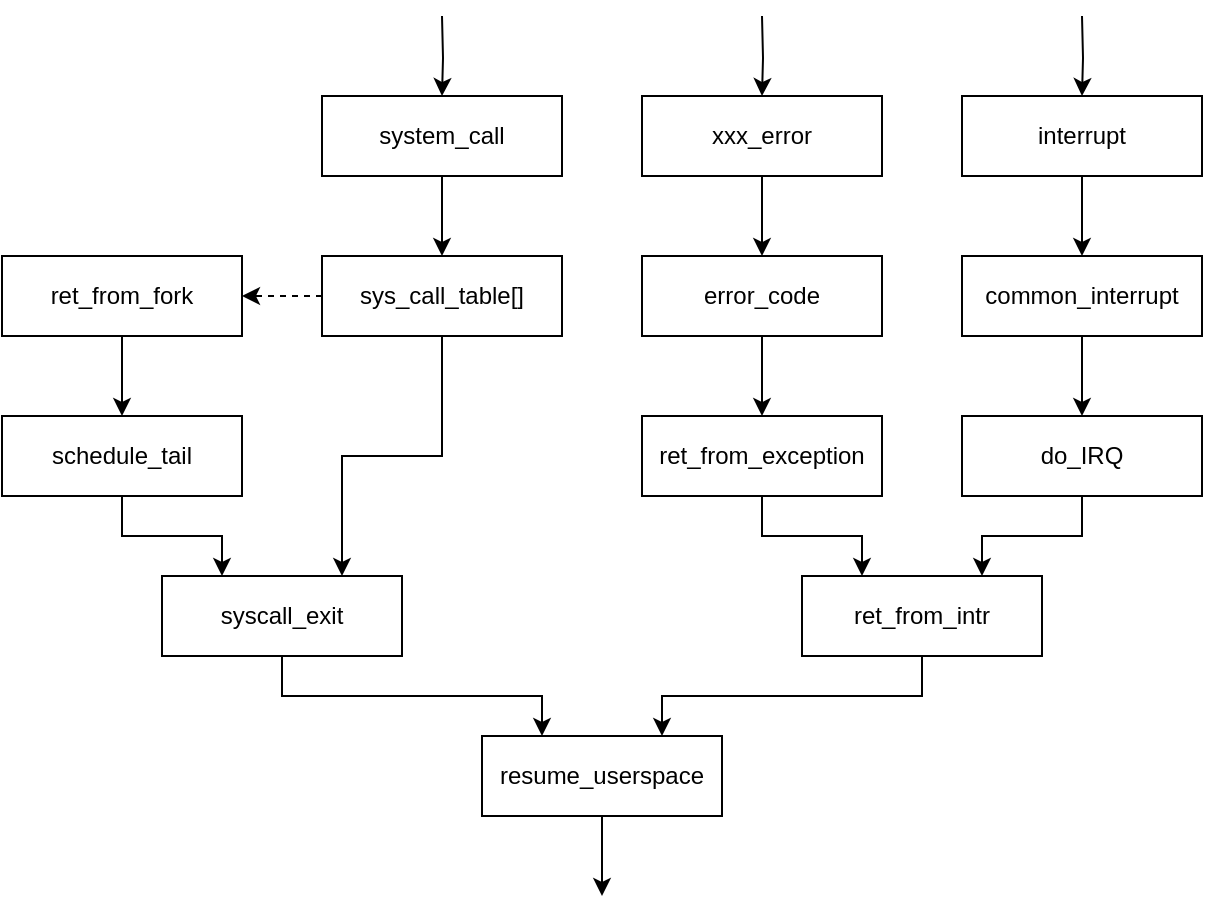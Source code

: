 <mxfile version="24.2.5" type="device">
  <diagram name="第 1 页" id="eHh4ZeQgEl4Batua2FIe">
    <mxGraphModel dx="1114" dy="879" grid="1" gridSize="10" guides="1" tooltips="1" connect="1" arrows="1" fold="1" page="1" pageScale="1" pageWidth="827" pageHeight="1169" math="0" shadow="0">
      <root>
        <mxCell id="0" />
        <mxCell id="1" parent="0" />
        <mxCell id="ZWfsb-KtBJ3BHX_eaqFj-4" style="edgeStyle=orthogonalEdgeStyle;rounded=0;orthogonalLoop=1;jettySize=auto;html=1;exitX=0.5;exitY=1;exitDx=0;exitDy=0;" parent="1" source="Rjvc2x0sLOZjFIz7HSz1-1" target="ZWfsb-KtBJ3BHX_eaqFj-3" edge="1">
          <mxGeometry relative="1" as="geometry" />
        </mxCell>
        <mxCell id="Rjvc2x0sLOZjFIz7HSz1-1" value="xxx_error" style="rounded=0;whiteSpace=wrap;html=1;" parent="1" vertex="1">
          <mxGeometry x="400" y="160" width="120" height="40" as="geometry" />
        </mxCell>
        <mxCell id="ZWfsb-KtBJ3BHX_eaqFj-5" style="edgeStyle=orthogonalEdgeStyle;rounded=0;orthogonalLoop=1;jettySize=auto;html=1;exitX=0.5;exitY=1;exitDx=0;exitDy=0;" parent="1" source="ZWfsb-KtBJ3BHX_eaqFj-1" target="ZWfsb-KtBJ3BHX_eaqFj-2" edge="1">
          <mxGeometry relative="1" as="geometry" />
        </mxCell>
        <mxCell id="ZWfsb-KtBJ3BHX_eaqFj-1" value="interrupt" style="rounded=0;whiteSpace=wrap;html=1;" parent="1" vertex="1">
          <mxGeometry x="560" y="160" width="120" height="40" as="geometry" />
        </mxCell>
        <mxCell id="ZWfsb-KtBJ3BHX_eaqFj-9" style="edgeStyle=orthogonalEdgeStyle;rounded=0;orthogonalLoop=1;jettySize=auto;html=1;exitX=0.5;exitY=1;exitDx=0;exitDy=0;entryX=0.5;entryY=0;entryDx=0;entryDy=0;" parent="1" source="ZWfsb-KtBJ3BHX_eaqFj-2" target="ZWfsb-KtBJ3BHX_eaqFj-8" edge="1">
          <mxGeometry relative="1" as="geometry" />
        </mxCell>
        <mxCell id="ZWfsb-KtBJ3BHX_eaqFj-2" value="common_interrupt" style="rounded=0;whiteSpace=wrap;html=1;" parent="1" vertex="1">
          <mxGeometry x="560" y="240" width="120" height="40" as="geometry" />
        </mxCell>
        <mxCell id="ZWfsb-KtBJ3BHX_eaqFj-7" style="edgeStyle=orthogonalEdgeStyle;rounded=0;orthogonalLoop=1;jettySize=auto;html=1;exitX=0.5;exitY=1;exitDx=0;exitDy=0;entryX=0.5;entryY=0;entryDx=0;entryDy=0;" parent="1" source="ZWfsb-KtBJ3BHX_eaqFj-3" target="ZWfsb-KtBJ3BHX_eaqFj-6" edge="1">
          <mxGeometry relative="1" as="geometry" />
        </mxCell>
        <mxCell id="ZWfsb-KtBJ3BHX_eaqFj-3" value="error_code" style="rounded=0;whiteSpace=wrap;html=1;" parent="1" vertex="1">
          <mxGeometry x="400" y="240" width="120" height="40" as="geometry" />
        </mxCell>
        <mxCell id="ZWfsb-KtBJ3BHX_eaqFj-11" style="edgeStyle=orthogonalEdgeStyle;rounded=0;orthogonalLoop=1;jettySize=auto;html=1;exitX=0.5;exitY=1;exitDx=0;exitDy=0;entryX=0.25;entryY=0;entryDx=0;entryDy=0;" parent="1" source="ZWfsb-KtBJ3BHX_eaqFj-6" target="ZWfsb-KtBJ3BHX_eaqFj-10" edge="1">
          <mxGeometry relative="1" as="geometry" />
        </mxCell>
        <mxCell id="ZWfsb-KtBJ3BHX_eaqFj-6" value="ret_from_exception" style="rounded=0;whiteSpace=wrap;html=1;" parent="1" vertex="1">
          <mxGeometry x="400" y="320" width="120" height="40" as="geometry" />
        </mxCell>
        <mxCell id="ZWfsb-KtBJ3BHX_eaqFj-12" style="edgeStyle=orthogonalEdgeStyle;rounded=0;orthogonalLoop=1;jettySize=auto;html=1;exitX=0.5;exitY=1;exitDx=0;exitDy=0;entryX=0.75;entryY=0;entryDx=0;entryDy=0;" parent="1" source="ZWfsb-KtBJ3BHX_eaqFj-8" target="ZWfsb-KtBJ3BHX_eaqFj-10" edge="1">
          <mxGeometry relative="1" as="geometry" />
        </mxCell>
        <mxCell id="ZWfsb-KtBJ3BHX_eaqFj-8" value="do_IRQ" style="rounded=0;whiteSpace=wrap;html=1;" parent="1" vertex="1">
          <mxGeometry x="560" y="320" width="120" height="40" as="geometry" />
        </mxCell>
        <mxCell id="ZWfsb-KtBJ3BHX_eaqFj-22" style="edgeStyle=orthogonalEdgeStyle;rounded=0;orthogonalLoop=1;jettySize=auto;html=1;exitX=0.5;exitY=1;exitDx=0;exitDy=0;entryX=0.75;entryY=0;entryDx=0;entryDy=0;" parent="1" source="ZWfsb-KtBJ3BHX_eaqFj-10" target="ZWfsb-KtBJ3BHX_eaqFj-17" edge="1">
          <mxGeometry relative="1" as="geometry" />
        </mxCell>
        <mxCell id="ZWfsb-KtBJ3BHX_eaqFj-10" value="ret_from_intr" style="rounded=0;whiteSpace=wrap;html=1;" parent="1" vertex="1">
          <mxGeometry x="480" y="400" width="120" height="40" as="geometry" />
        </mxCell>
        <mxCell id="ZWfsb-KtBJ3BHX_eaqFj-27" style="edgeStyle=orthogonalEdgeStyle;rounded=0;orthogonalLoop=1;jettySize=auto;html=1;exitX=0.5;exitY=1;exitDx=0;exitDy=0;" parent="1" source="ZWfsb-KtBJ3BHX_eaqFj-13" target="ZWfsb-KtBJ3BHX_eaqFj-14" edge="1">
          <mxGeometry relative="1" as="geometry" />
        </mxCell>
        <mxCell id="ZWfsb-KtBJ3BHX_eaqFj-13" value="system_call" style="rounded=0;whiteSpace=wrap;html=1;" parent="1" vertex="1">
          <mxGeometry x="240" y="160" width="120" height="40" as="geometry" />
        </mxCell>
        <mxCell id="ZWfsb-KtBJ3BHX_eaqFj-26" style="edgeStyle=orthogonalEdgeStyle;rounded=0;orthogonalLoop=1;jettySize=auto;html=1;exitX=0.5;exitY=1;exitDx=0;exitDy=0;entryX=0.75;entryY=0;entryDx=0;entryDy=0;" parent="1" source="ZWfsb-KtBJ3BHX_eaqFj-14" target="ZWfsb-KtBJ3BHX_eaqFj-15" edge="1">
          <mxGeometry relative="1" as="geometry" />
        </mxCell>
        <mxCell id="ZWfsb-KtBJ3BHX_eaqFj-28" style="edgeStyle=orthogonalEdgeStyle;rounded=0;orthogonalLoop=1;jettySize=auto;html=1;exitX=0;exitY=0.5;exitDx=0;exitDy=0;entryX=1;entryY=0.5;entryDx=0;entryDy=0;dashed=1;" parent="1" source="ZWfsb-KtBJ3BHX_eaqFj-14" target="ZWfsb-KtBJ3BHX_eaqFj-16" edge="1">
          <mxGeometry relative="1" as="geometry" />
        </mxCell>
        <mxCell id="ZWfsb-KtBJ3BHX_eaqFj-14" value="sys_call_table[]" style="rounded=0;whiteSpace=wrap;html=1;" parent="1" vertex="1">
          <mxGeometry x="240" y="240" width="120" height="40" as="geometry" />
        </mxCell>
        <mxCell id="ZWfsb-KtBJ3BHX_eaqFj-21" style="edgeStyle=orthogonalEdgeStyle;rounded=0;orthogonalLoop=1;jettySize=auto;html=1;exitX=0.5;exitY=1;exitDx=0;exitDy=0;entryX=0.25;entryY=0;entryDx=0;entryDy=0;" parent="1" source="ZWfsb-KtBJ3BHX_eaqFj-15" target="ZWfsb-KtBJ3BHX_eaqFj-17" edge="1">
          <mxGeometry relative="1" as="geometry" />
        </mxCell>
        <mxCell id="ZWfsb-KtBJ3BHX_eaqFj-15" value="syscall_exit" style="rounded=0;whiteSpace=wrap;html=1;" parent="1" vertex="1">
          <mxGeometry x="160" y="400" width="120" height="40" as="geometry" />
        </mxCell>
        <mxCell id="ZWfsb-KtBJ3BHX_eaqFj-24" style="edgeStyle=orthogonalEdgeStyle;rounded=0;orthogonalLoop=1;jettySize=auto;html=1;exitX=0.5;exitY=1;exitDx=0;exitDy=0;entryX=0.5;entryY=0;entryDx=0;entryDy=0;" parent="1" source="ZWfsb-KtBJ3BHX_eaqFj-16" target="ZWfsb-KtBJ3BHX_eaqFj-23" edge="1">
          <mxGeometry relative="1" as="geometry" />
        </mxCell>
        <mxCell id="ZWfsb-KtBJ3BHX_eaqFj-16" value="ret_from_fork" style="rounded=0;whiteSpace=wrap;html=1;" parent="1" vertex="1">
          <mxGeometry x="80" y="240" width="120" height="40" as="geometry" />
        </mxCell>
        <mxCell id="YQeKa4mXcwLH13sHCIPt-2" style="edgeStyle=orthogonalEdgeStyle;rounded=0;orthogonalLoop=1;jettySize=auto;html=1;exitX=0.5;exitY=1;exitDx=0;exitDy=0;entryX=0.5;entryY=0;entryDx=0;entryDy=0;" edge="1" parent="1" source="ZWfsb-KtBJ3BHX_eaqFj-17">
          <mxGeometry relative="1" as="geometry">
            <mxPoint x="380" y="560" as="targetPoint" />
          </mxGeometry>
        </mxCell>
        <mxCell id="ZWfsb-KtBJ3BHX_eaqFj-17" value="resume_userspace" style="rounded=0;whiteSpace=wrap;html=1;" parent="1" vertex="1">
          <mxGeometry x="320" y="480" width="120" height="40" as="geometry" />
        </mxCell>
        <mxCell id="ZWfsb-KtBJ3BHX_eaqFj-25" style="edgeStyle=orthogonalEdgeStyle;rounded=0;orthogonalLoop=1;jettySize=auto;html=1;exitX=0.5;exitY=1;exitDx=0;exitDy=0;entryX=0.25;entryY=0;entryDx=0;entryDy=0;" parent="1" source="ZWfsb-KtBJ3BHX_eaqFj-23" target="ZWfsb-KtBJ3BHX_eaqFj-15" edge="1">
          <mxGeometry relative="1" as="geometry" />
        </mxCell>
        <mxCell id="ZWfsb-KtBJ3BHX_eaqFj-23" value="schedule_tail" style="rounded=0;whiteSpace=wrap;html=1;" parent="1" vertex="1">
          <mxGeometry x="80" y="320" width="120" height="40" as="geometry" />
        </mxCell>
        <mxCell id="NvLqIC7jEHxxjUCTMiQ3-6" style="edgeStyle=orthogonalEdgeStyle;rounded=0;orthogonalLoop=1;jettySize=auto;html=1;exitX=0.5;exitY=1;exitDx=0;exitDy=0;entryX=0.5;entryY=0;entryDx=0;entryDy=0;" parent="1" target="Rjvc2x0sLOZjFIz7HSz1-1" edge="1">
          <mxGeometry relative="1" as="geometry">
            <mxPoint x="460.0" y="120" as="sourcePoint" />
          </mxGeometry>
        </mxCell>
        <mxCell id="NvLqIC7jEHxxjUCTMiQ3-9" style="edgeStyle=orthogonalEdgeStyle;rounded=0;orthogonalLoop=1;jettySize=auto;html=1;entryX=0.5;entryY=0;entryDx=0;entryDy=0;" parent="1" target="ZWfsb-KtBJ3BHX_eaqFj-1" edge="1">
          <mxGeometry relative="1" as="geometry">
            <mxPoint x="620" y="120" as="sourcePoint" />
          </mxGeometry>
        </mxCell>
        <mxCell id="NvLqIC7jEHxxjUCTMiQ3-8" style="edgeStyle=orthogonalEdgeStyle;rounded=0;orthogonalLoop=1;jettySize=auto;html=1;entryX=0.5;entryY=0;entryDx=0;entryDy=0;" parent="1" target="ZWfsb-KtBJ3BHX_eaqFj-13" edge="1">
          <mxGeometry relative="1" as="geometry">
            <mxPoint x="300" y="120" as="sourcePoint" />
          </mxGeometry>
        </mxCell>
      </root>
    </mxGraphModel>
  </diagram>
</mxfile>

